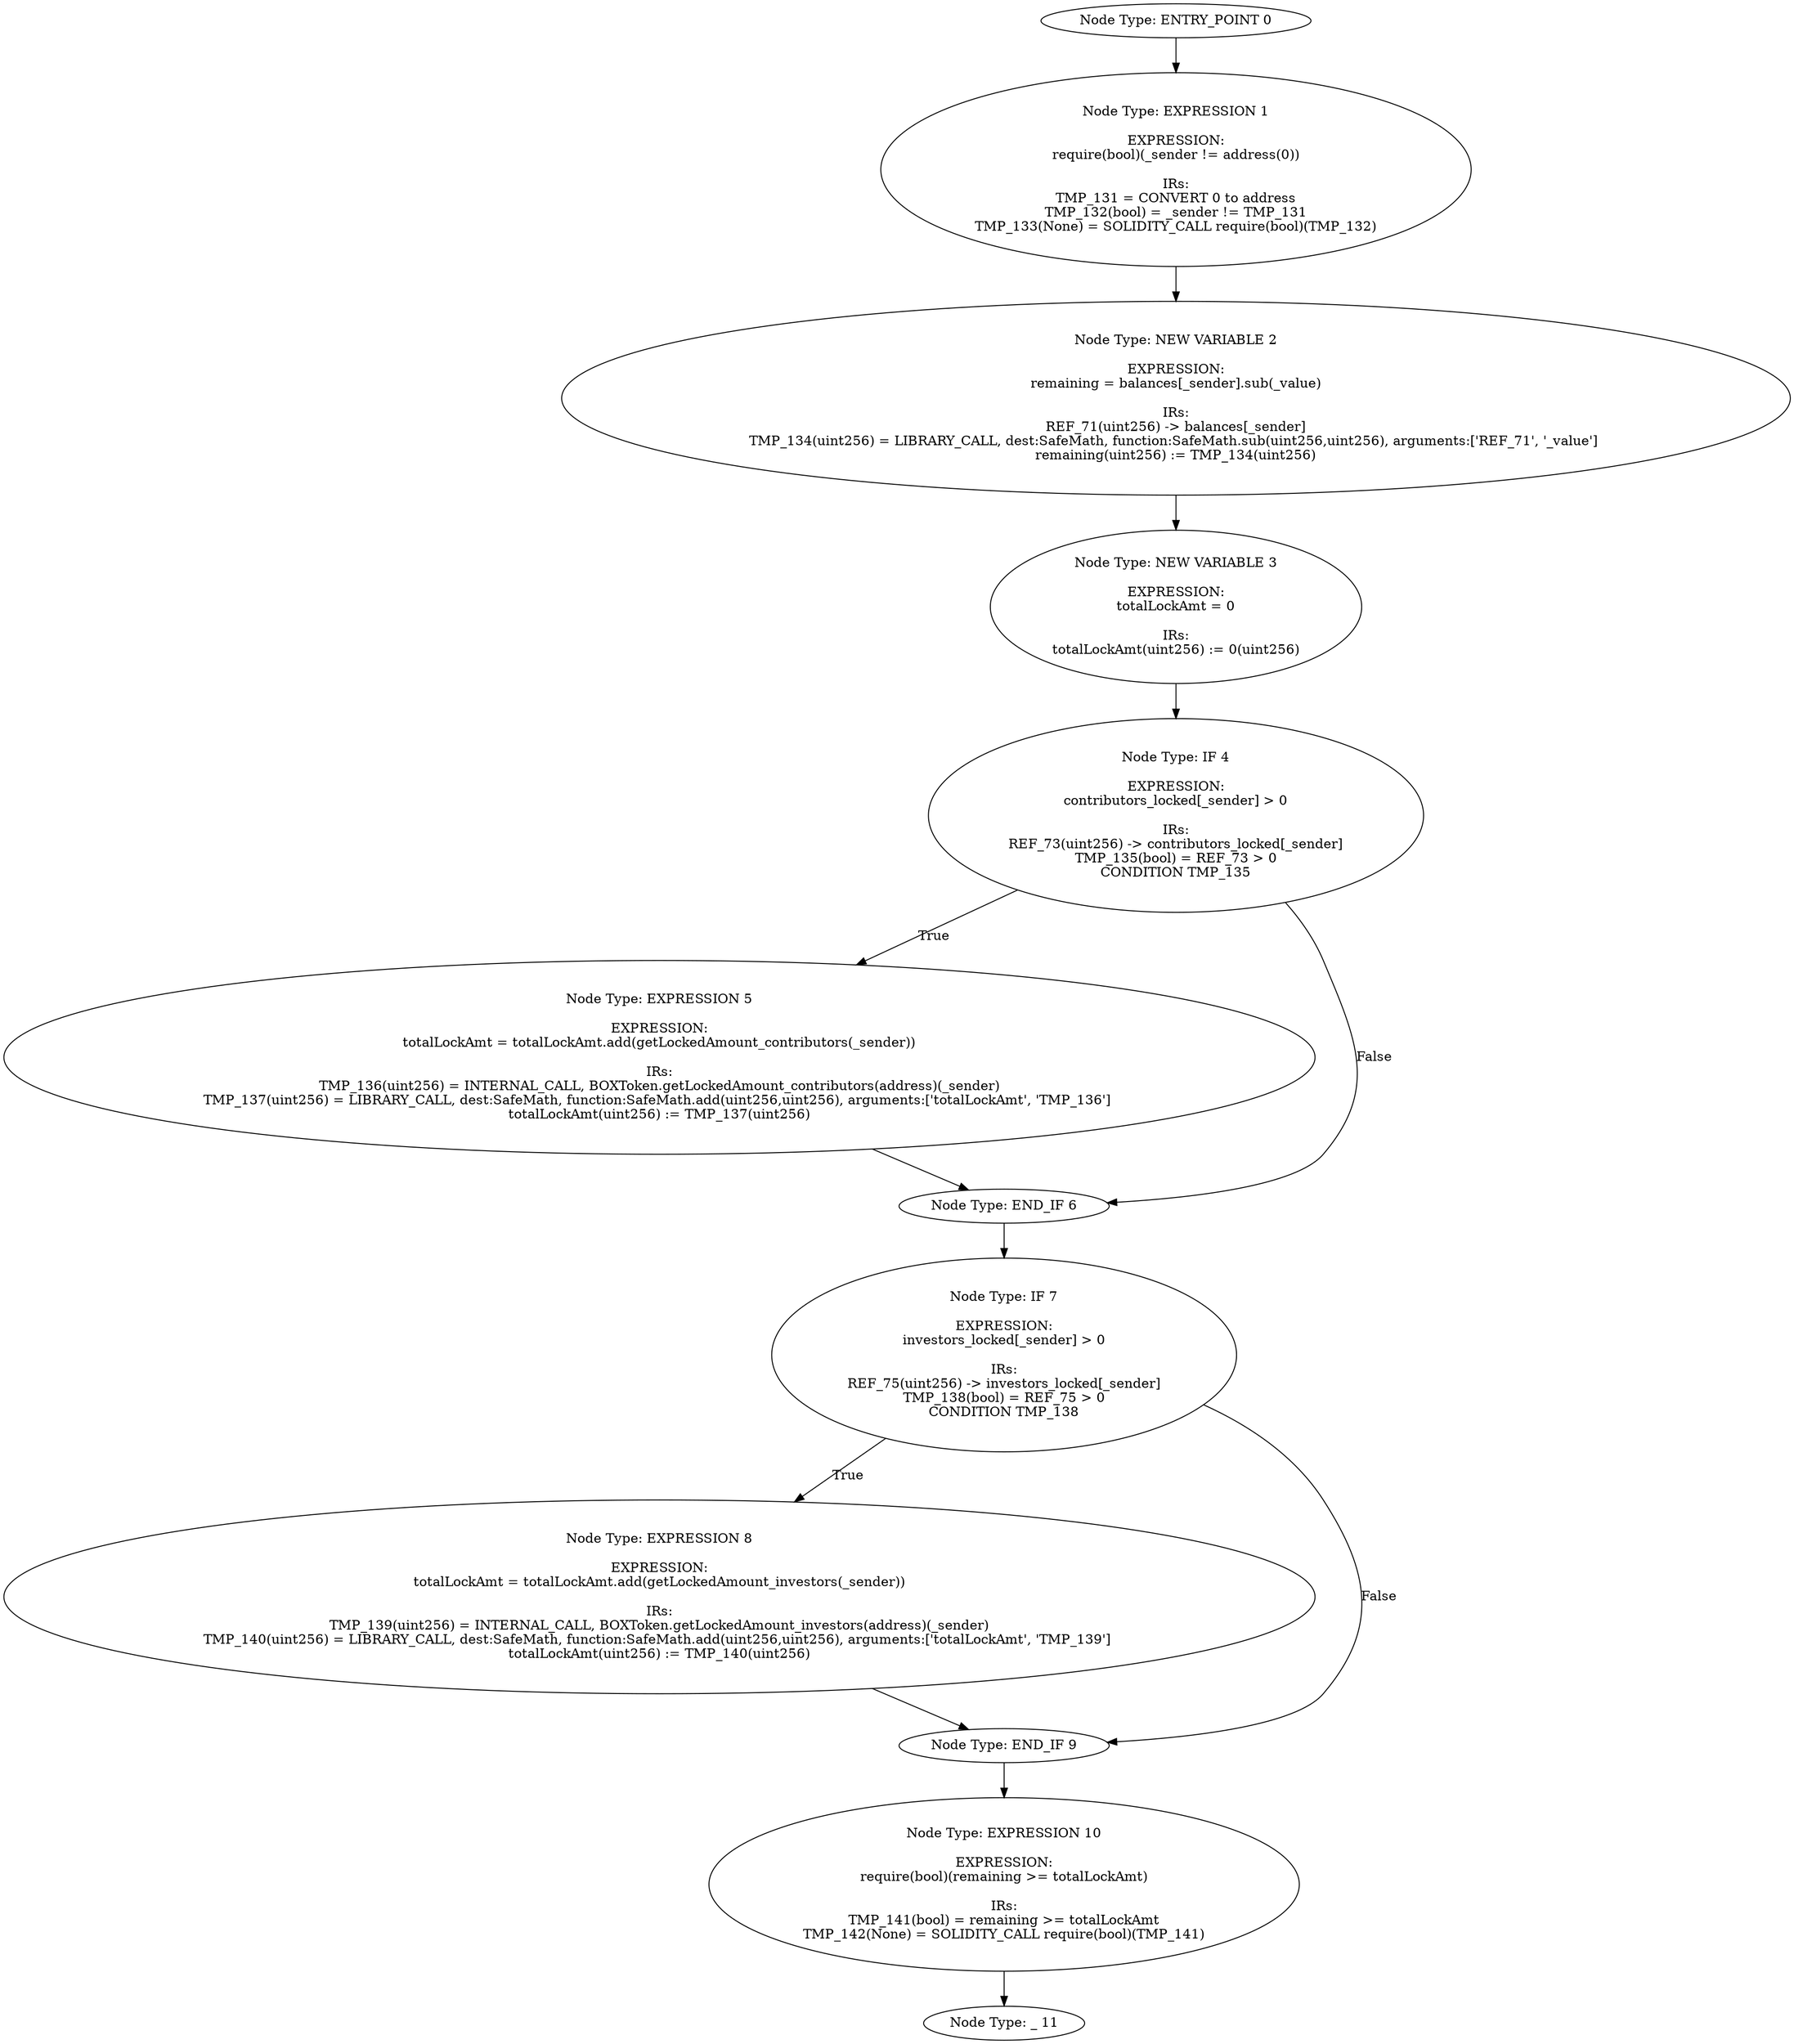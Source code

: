 digraph{
0[label="Node Type: ENTRY_POINT 0
"];
0->1;
1[label="Node Type: EXPRESSION 1

EXPRESSION:
require(bool)(_sender != address(0))

IRs:
TMP_131 = CONVERT 0 to address
TMP_132(bool) = _sender != TMP_131
TMP_133(None) = SOLIDITY_CALL require(bool)(TMP_132)"];
1->2;
2[label="Node Type: NEW VARIABLE 2

EXPRESSION:
remaining = balances[_sender].sub(_value)

IRs:
REF_71(uint256) -> balances[_sender]
TMP_134(uint256) = LIBRARY_CALL, dest:SafeMath, function:SafeMath.sub(uint256,uint256), arguments:['REF_71', '_value'] 
remaining(uint256) := TMP_134(uint256)"];
2->3;
3[label="Node Type: NEW VARIABLE 3

EXPRESSION:
totalLockAmt = 0

IRs:
totalLockAmt(uint256) := 0(uint256)"];
3->4;
4[label="Node Type: IF 4

EXPRESSION:
contributors_locked[_sender] > 0

IRs:
REF_73(uint256) -> contributors_locked[_sender]
TMP_135(bool) = REF_73 > 0
CONDITION TMP_135"];
4->5[label="True"];
4->6[label="False"];
5[label="Node Type: EXPRESSION 5

EXPRESSION:
totalLockAmt = totalLockAmt.add(getLockedAmount_contributors(_sender))

IRs:
TMP_136(uint256) = INTERNAL_CALL, BOXToken.getLockedAmount_contributors(address)(_sender)
TMP_137(uint256) = LIBRARY_CALL, dest:SafeMath, function:SafeMath.add(uint256,uint256), arguments:['totalLockAmt', 'TMP_136'] 
totalLockAmt(uint256) := TMP_137(uint256)"];
5->6;
6[label="Node Type: END_IF 6
"];
6->7;
7[label="Node Type: IF 7

EXPRESSION:
investors_locked[_sender] > 0

IRs:
REF_75(uint256) -> investors_locked[_sender]
TMP_138(bool) = REF_75 > 0
CONDITION TMP_138"];
7->8[label="True"];
7->9[label="False"];
8[label="Node Type: EXPRESSION 8

EXPRESSION:
totalLockAmt = totalLockAmt.add(getLockedAmount_investors(_sender))

IRs:
TMP_139(uint256) = INTERNAL_CALL, BOXToken.getLockedAmount_investors(address)(_sender)
TMP_140(uint256) = LIBRARY_CALL, dest:SafeMath, function:SafeMath.add(uint256,uint256), arguments:['totalLockAmt', 'TMP_139'] 
totalLockAmt(uint256) := TMP_140(uint256)"];
8->9;
9[label="Node Type: END_IF 9
"];
9->10;
10[label="Node Type: EXPRESSION 10

EXPRESSION:
require(bool)(remaining >= totalLockAmt)

IRs:
TMP_141(bool) = remaining >= totalLockAmt
TMP_142(None) = SOLIDITY_CALL require(bool)(TMP_141)"];
10->11;
11[label="Node Type: _ 11
"];
}
